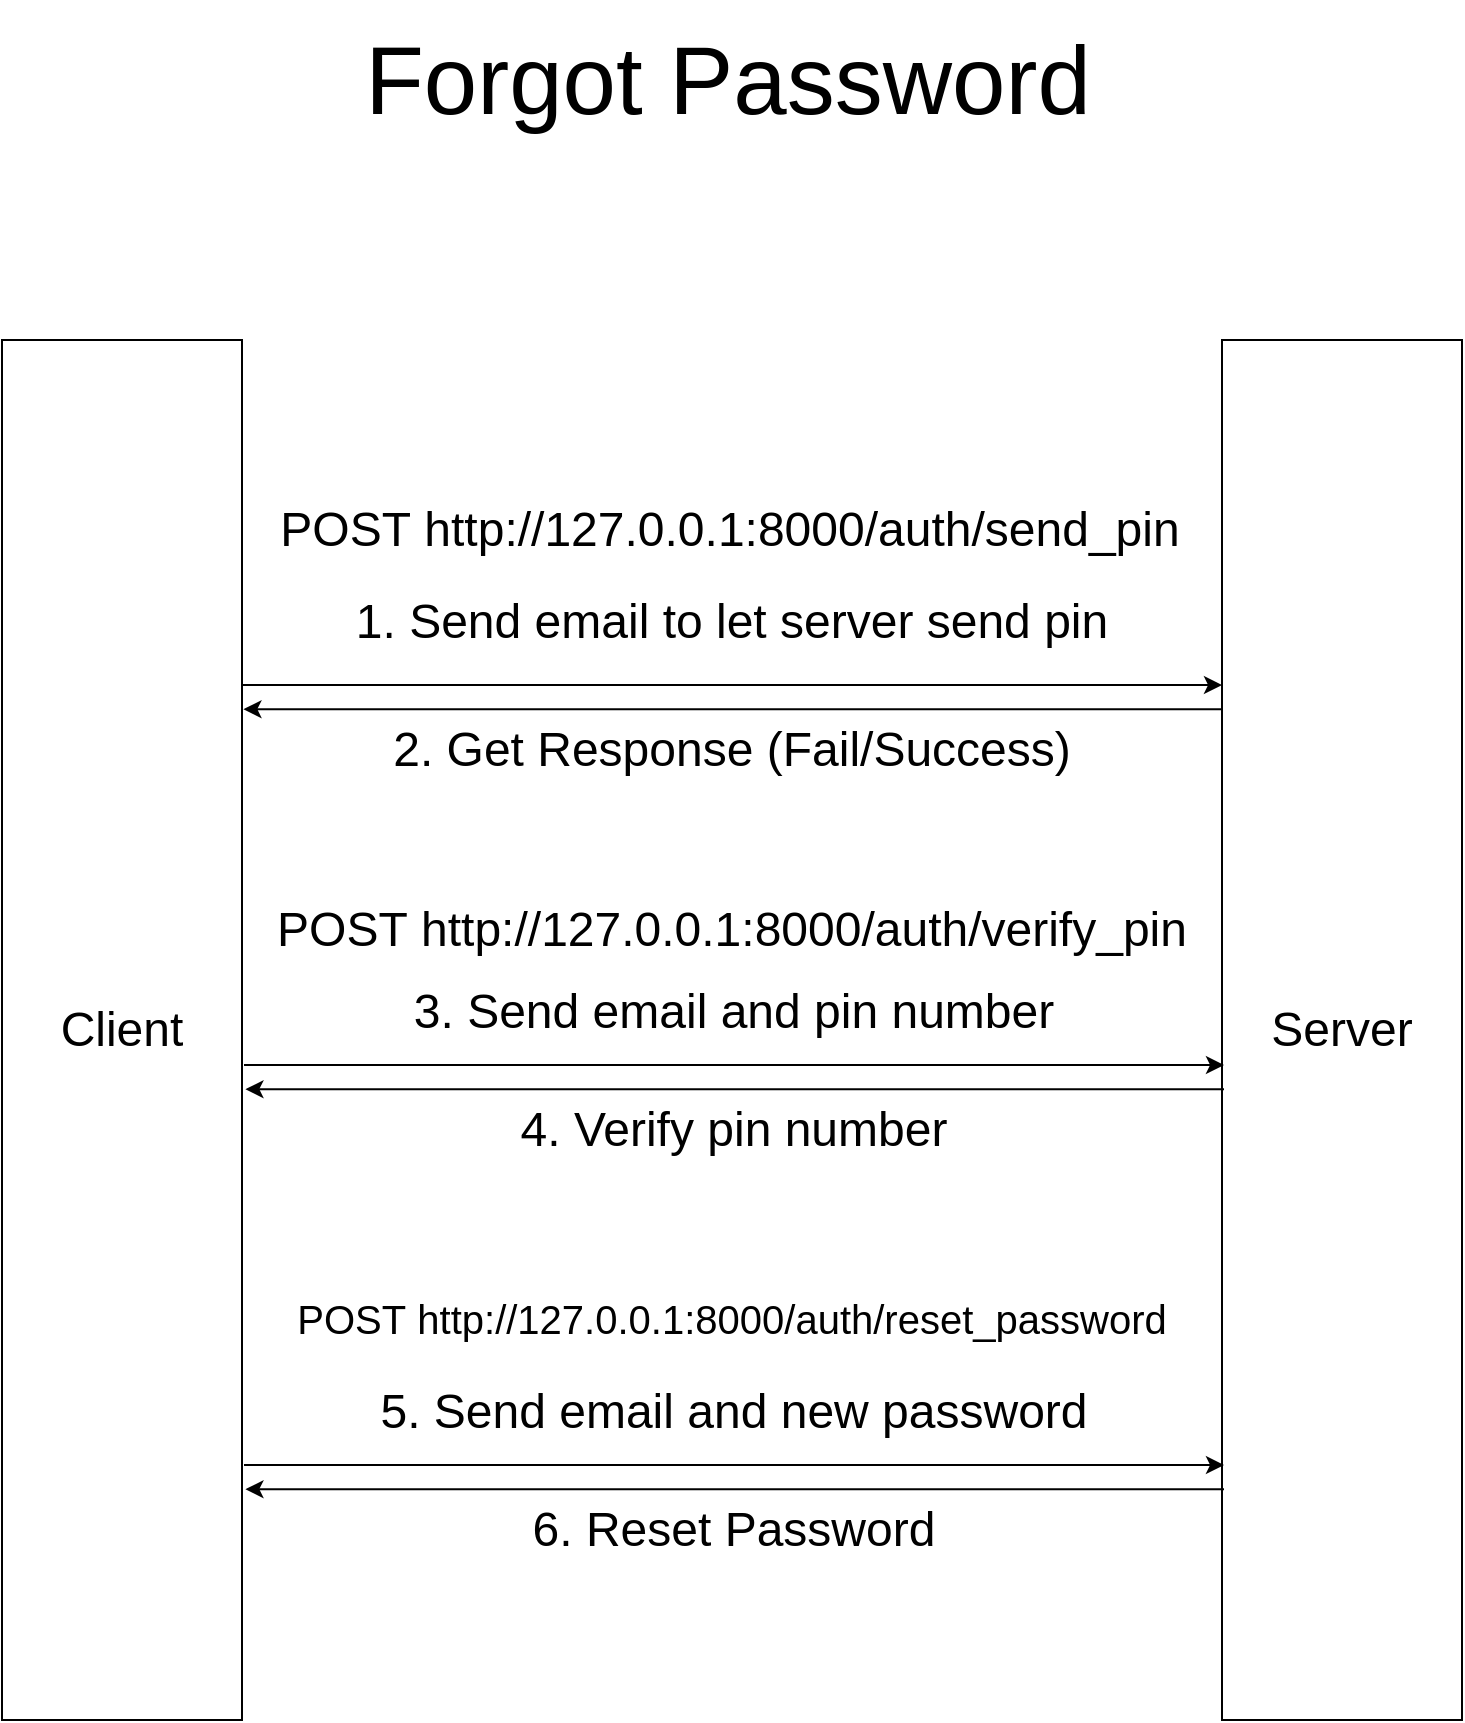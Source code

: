 <mxfile>
    <diagram id="HY_phHrB44sDZEAV9uVz" name="Page-1">
        <mxGraphModel dx="1758" dy="495" grid="1" gridSize="10" guides="1" tooltips="1" connect="1" arrows="1" fold="1" page="1" pageScale="1" pageWidth="827" pageHeight="1169" math="0" shadow="0">
            <root>
                <mxCell id="0"/>
                <mxCell id="1" parent="0"/>
                <mxCell id="2" value="&lt;font style=&quot;font-size: 24px;&quot;&gt;Client&lt;/font&gt;" style="rounded=0;whiteSpace=wrap;html=1;" vertex="1" parent="1">
                    <mxGeometry x="50" y="240" width="120" height="690" as="geometry"/>
                </mxCell>
                <mxCell id="4" value="&lt;font style=&quot;font-size: 24px;&quot;&gt;Server&lt;/font&gt;" style="rounded=0;whiteSpace=wrap;html=1;" vertex="1" parent="1">
                    <mxGeometry x="660" y="240" width="120" height="690" as="geometry"/>
                </mxCell>
                <mxCell id="5" value="" style="endArrow=classic;html=1;fontSize=24;exitX=1;exitY=0.25;exitDx=0;exitDy=0;entryX=0;entryY=0.25;entryDx=0;entryDy=0;" edge="1" parent="1" source="2" target="4">
                    <mxGeometry width="50" height="50" relative="1" as="geometry">
                        <mxPoint x="710" y="530" as="sourcePoint"/>
                        <mxPoint x="760" y="480" as="targetPoint"/>
                    </mxGeometry>
                </mxCell>
                <mxCell id="6" value="POST&amp;nbsp;http://127.0.0.1:8000/auth/send_pin" style="text;html=1;strokeColor=none;fillColor=none;align=center;verticalAlign=middle;whiteSpace=wrap;rounded=0;fontSize=24;" vertex="1" parent="1">
                    <mxGeometry x="169" y="320" width="490" height="30" as="geometry"/>
                </mxCell>
                <mxCell id="8" value="1. Send email to let server send pin" style="text;html=1;strokeColor=none;fillColor=none;align=center;verticalAlign=middle;whiteSpace=wrap;rounded=0;fontSize=24;" vertex="1" parent="1">
                    <mxGeometry x="170" y="366" width="490" height="30" as="geometry"/>
                </mxCell>
                <mxCell id="9" value="2. Get Response (Fail/Success)" style="text;html=1;strokeColor=none;fillColor=none;align=center;verticalAlign=middle;whiteSpace=wrap;rounded=0;fontSize=24;" vertex="1" parent="1">
                    <mxGeometry x="170" y="430" width="490" height="30" as="geometry"/>
                </mxCell>
                <mxCell id="10" value="" style="endArrow=classic;html=1;fontSize=24;entryX=1.006;entryY=0.282;entryDx=0;entryDy=0;entryPerimeter=0;exitX=0;exitY=0.282;exitDx=0;exitDy=0;exitPerimeter=0;" edge="1" parent="1">
                    <mxGeometry width="50" height="50" relative="1" as="geometry">
                        <mxPoint x="660" y="424.58" as="sourcePoint"/>
                        <mxPoint x="170.72" y="424.58" as="targetPoint"/>
                    </mxGeometry>
                </mxCell>
                <mxCell id="11" value="" style="endArrow=classic;html=1;fontSize=24;exitX=1;exitY=0.25;exitDx=0;exitDy=0;entryX=0;entryY=0.25;entryDx=0;entryDy=0;" edge="1" parent="1">
                    <mxGeometry width="50" height="50" relative="1" as="geometry">
                        <mxPoint x="171" y="602.5" as="sourcePoint"/>
                        <mxPoint x="661" y="602.5" as="targetPoint"/>
                    </mxGeometry>
                </mxCell>
                <mxCell id="12" value="POST&amp;nbsp;http://127.0.0.1:8000/auth/verify_pin" style="text;html=1;strokeColor=none;fillColor=none;align=center;verticalAlign=middle;whiteSpace=wrap;rounded=0;fontSize=24;" vertex="1" parent="1">
                    <mxGeometry x="170" y="520" width="490" height="30" as="geometry"/>
                </mxCell>
                <mxCell id="13" value="3. Send email and pin number" style="text;html=1;strokeColor=none;fillColor=none;align=center;verticalAlign=middle;whiteSpace=wrap;rounded=0;fontSize=24;" vertex="1" parent="1">
                    <mxGeometry x="171" y="561" width="490" height="30" as="geometry"/>
                </mxCell>
                <mxCell id="14" value="4. Verify pin number" style="text;html=1;strokeColor=none;fillColor=none;align=center;verticalAlign=middle;whiteSpace=wrap;rounded=0;fontSize=24;" vertex="1" parent="1">
                    <mxGeometry x="171" y="620" width="490" height="30" as="geometry"/>
                </mxCell>
                <mxCell id="15" value="" style="endArrow=classic;html=1;fontSize=24;entryX=1.006;entryY=0.282;entryDx=0;entryDy=0;entryPerimeter=0;exitX=0;exitY=0.282;exitDx=0;exitDy=0;exitPerimeter=0;" edge="1" parent="1">
                    <mxGeometry width="50" height="50" relative="1" as="geometry">
                        <mxPoint x="661" y="614.58" as="sourcePoint"/>
                        <mxPoint x="171.72" y="614.58" as="targetPoint"/>
                    </mxGeometry>
                </mxCell>
                <mxCell id="16" value="" style="endArrow=classic;html=1;fontSize=24;exitX=1;exitY=0.25;exitDx=0;exitDy=0;entryX=0;entryY=0.25;entryDx=0;entryDy=0;" edge="1" parent="1">
                    <mxGeometry width="50" height="50" relative="1" as="geometry">
                        <mxPoint x="171" y="802.5" as="sourcePoint"/>
                        <mxPoint x="661" y="802.5" as="targetPoint"/>
                    </mxGeometry>
                </mxCell>
                <mxCell id="17" value="&lt;font style=&quot;font-size: 20px;&quot;&gt;POST&amp;nbsp;http://127.0.0.1:8000/auth/reset_password&lt;/font&gt;" style="text;html=1;strokeColor=none;fillColor=none;align=center;verticalAlign=middle;whiteSpace=wrap;rounded=0;fontSize=24;" vertex="1" parent="1">
                    <mxGeometry x="170" y="714" width="490" height="30" as="geometry"/>
                </mxCell>
                <mxCell id="18" value="5. Send email and new password" style="text;html=1;strokeColor=none;fillColor=none;align=center;verticalAlign=middle;whiteSpace=wrap;rounded=0;fontSize=24;" vertex="1" parent="1">
                    <mxGeometry x="171" y="761" width="490" height="30" as="geometry"/>
                </mxCell>
                <mxCell id="19" value="6. Reset Password" style="text;html=1;strokeColor=none;fillColor=none;align=center;verticalAlign=middle;whiteSpace=wrap;rounded=0;fontSize=24;" vertex="1" parent="1">
                    <mxGeometry x="171" y="820" width="490" height="30" as="geometry"/>
                </mxCell>
                <mxCell id="20" value="" style="endArrow=classic;html=1;fontSize=24;entryX=1.006;entryY=0.282;entryDx=0;entryDy=0;entryPerimeter=0;exitX=0;exitY=0.282;exitDx=0;exitDy=0;exitPerimeter=0;" edge="1" parent="1">
                    <mxGeometry width="50" height="50" relative="1" as="geometry">
                        <mxPoint x="661" y="814.58" as="sourcePoint"/>
                        <mxPoint x="171.72" y="814.58" as="targetPoint"/>
                    </mxGeometry>
                </mxCell>
                <mxCell id="21" value="&lt;font style=&quot;font-size: 48px;&quot;&gt;Forgot Password&lt;/font&gt;" style="text;html=1;strokeColor=none;fillColor=none;align=center;verticalAlign=middle;whiteSpace=wrap;rounded=0;fontSize=20;" vertex="1" parent="1">
                    <mxGeometry x="200" y="70" width="426" height="80" as="geometry"/>
                </mxCell>
            </root>
        </mxGraphModel>
    </diagram>
</mxfile>